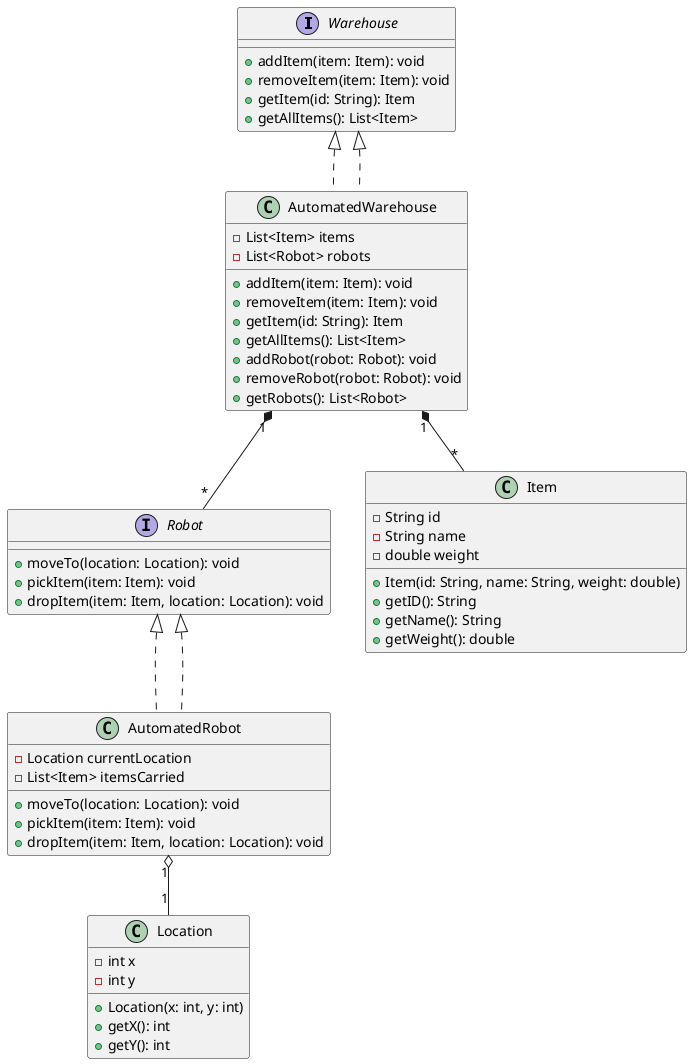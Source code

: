 @startuml

interface Warehouse {
  + addItem(item: Item): void
  + removeItem(item: Item): void
  + getItem(id: String): Item
  + getAllItems(): List<Item>
}

interface Robot {
  + moveTo(location: Location): void
  + pickItem(item: Item): void
  + dropItem(item: Item, location: Location): void
}

class Item {
  - String id
  - String name
  - double weight
  + Item(id: String, name: String, weight: double)
  + getID(): String
  + getName(): String
  + getWeight(): double
}

class Location {
  - int x
  - int y
  + Location(x: int, y: int)
  + getX(): int
  + getY(): int
}

class AutomatedWarehouse implements Warehouse {
  - List<Item> items
  - List<Robot> robots
  + addItem(item: Item): void
  + removeItem(item: Item): void
  + getItem(id: String): Item
  + getAllItems(): List<Item>
  + addRobot(robot: Robot): void
  + removeRobot(robot: Robot): void
  + getRobots(): List<Robot>
}

class AutomatedRobot implements Robot {
  - Location currentLocation
  - List<Item> itemsCarried
  + moveTo(location: Location): void
  + pickItem(item: Item): void
  + dropItem(item: Item, location: Location): void
}

Warehouse <|.. AutomatedWarehouse
Robot <|.. AutomatedRobot

AutomatedWarehouse "1" *-- "*" Item
AutomatedWarehouse "1" *-- "*" Robot
AutomatedRobot "1" o-- "1" Location

@enduml

